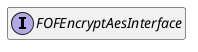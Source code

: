 @startuml
set namespaceSeparator \\
hide members
hide << alias >> circle

interface FOFEncryptAesInterface
@enduml
